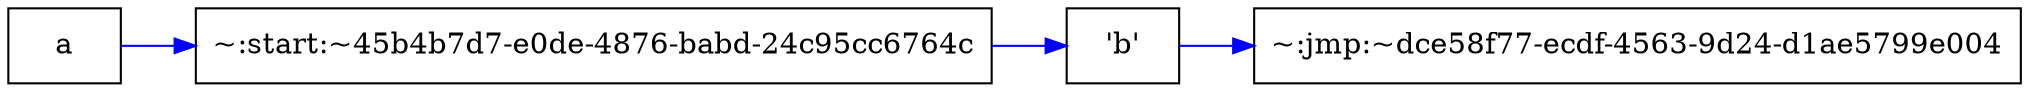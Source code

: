 digraph G {
  rankdir=LR;
  "a" [shape=box];
  "a" -> "~:start:~45b4b7d7-e0de-4876-babd-24c95cc6764c" [color=blue];
  "~:start:~45b4b7d7-e0de-4876-babd-24c95cc6764c" [shape=box];
  "~:start:~45b4b7d7-e0de-4876-babd-24c95cc6764c" -> "'b'" [color=blue];
  "'b'" [shape=box];
  "'b'" -> "~:jmp:~dce58f77-ecdf-4563-9d24-d1ae5799e004" [color=blue];
  "~:jmp:~dce58f77-ecdf-4563-9d24-d1ae5799e004" [shape=box];
}
